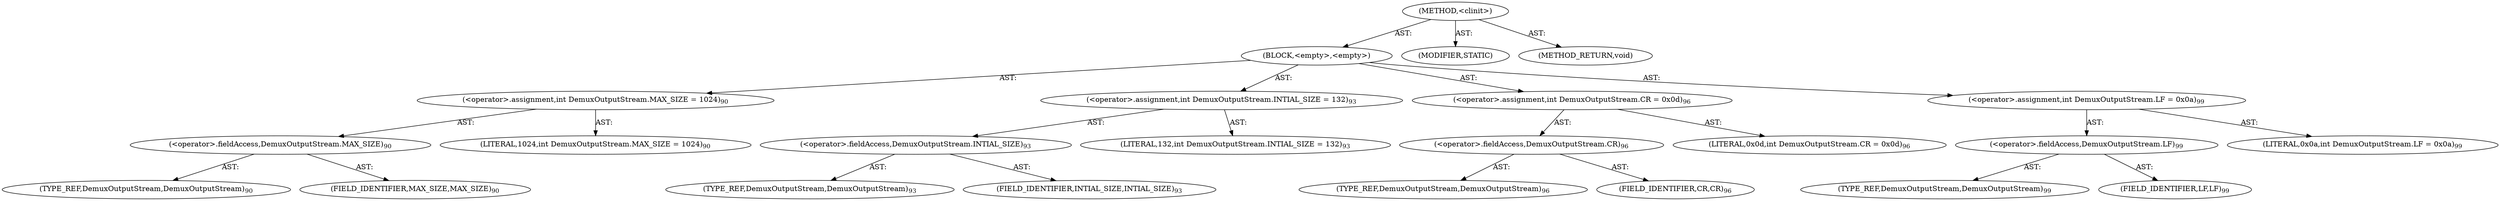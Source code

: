 digraph "&lt;clinit&gt;" {  
"111669149707" [label = <(METHOD,&lt;clinit&gt;)> ]
"25769803799" [label = <(BLOCK,&lt;empty&gt;,&lt;empty&gt;)> ]
"30064771205" [label = <(&lt;operator&gt;.assignment,int DemuxOutputStream.MAX_SIZE = 1024)<SUB>90</SUB>> ]
"30064771206" [label = <(&lt;operator&gt;.fieldAccess,DemuxOutputStream.MAX_SIZE)<SUB>90</SUB>> ]
"180388626441" [label = <(TYPE_REF,DemuxOutputStream,DemuxOutputStream)<SUB>90</SUB>> ]
"55834574886" [label = <(FIELD_IDENTIFIER,MAX_SIZE,MAX_SIZE)<SUB>90</SUB>> ]
"90194313227" [label = <(LITERAL,1024,int DemuxOutputStream.MAX_SIZE = 1024)<SUB>90</SUB>> ]
"30064771207" [label = <(&lt;operator&gt;.assignment,int DemuxOutputStream.INTIAL_SIZE = 132)<SUB>93</SUB>> ]
"30064771208" [label = <(&lt;operator&gt;.fieldAccess,DemuxOutputStream.INTIAL_SIZE)<SUB>93</SUB>> ]
"180388626442" [label = <(TYPE_REF,DemuxOutputStream,DemuxOutputStream)<SUB>93</SUB>> ]
"55834574887" [label = <(FIELD_IDENTIFIER,INTIAL_SIZE,INTIAL_SIZE)<SUB>93</SUB>> ]
"90194313228" [label = <(LITERAL,132,int DemuxOutputStream.INTIAL_SIZE = 132)<SUB>93</SUB>> ]
"30064771209" [label = <(&lt;operator&gt;.assignment,int DemuxOutputStream.CR = 0x0d)<SUB>96</SUB>> ]
"30064771210" [label = <(&lt;operator&gt;.fieldAccess,DemuxOutputStream.CR)<SUB>96</SUB>> ]
"180388626443" [label = <(TYPE_REF,DemuxOutputStream,DemuxOutputStream)<SUB>96</SUB>> ]
"55834574888" [label = <(FIELD_IDENTIFIER,CR,CR)<SUB>96</SUB>> ]
"90194313229" [label = <(LITERAL,0x0d,int DemuxOutputStream.CR = 0x0d)<SUB>96</SUB>> ]
"30064771211" [label = <(&lt;operator&gt;.assignment,int DemuxOutputStream.LF = 0x0a)<SUB>99</SUB>> ]
"30064771212" [label = <(&lt;operator&gt;.fieldAccess,DemuxOutputStream.LF)<SUB>99</SUB>> ]
"180388626444" [label = <(TYPE_REF,DemuxOutputStream,DemuxOutputStream)<SUB>99</SUB>> ]
"55834574889" [label = <(FIELD_IDENTIFIER,LF,LF)<SUB>99</SUB>> ]
"90194313230" [label = <(LITERAL,0x0a,int DemuxOutputStream.LF = 0x0a)<SUB>99</SUB>> ]
"133143986212" [label = <(MODIFIER,STATIC)> ]
"128849018891" [label = <(METHOD_RETURN,void)> ]
  "111669149707" -> "25769803799"  [ label = "AST: "] 
  "111669149707" -> "133143986212"  [ label = "AST: "] 
  "111669149707" -> "128849018891"  [ label = "AST: "] 
  "25769803799" -> "30064771205"  [ label = "AST: "] 
  "25769803799" -> "30064771207"  [ label = "AST: "] 
  "25769803799" -> "30064771209"  [ label = "AST: "] 
  "25769803799" -> "30064771211"  [ label = "AST: "] 
  "30064771205" -> "30064771206"  [ label = "AST: "] 
  "30064771205" -> "90194313227"  [ label = "AST: "] 
  "30064771206" -> "180388626441"  [ label = "AST: "] 
  "30064771206" -> "55834574886"  [ label = "AST: "] 
  "30064771207" -> "30064771208"  [ label = "AST: "] 
  "30064771207" -> "90194313228"  [ label = "AST: "] 
  "30064771208" -> "180388626442"  [ label = "AST: "] 
  "30064771208" -> "55834574887"  [ label = "AST: "] 
  "30064771209" -> "30064771210"  [ label = "AST: "] 
  "30064771209" -> "90194313229"  [ label = "AST: "] 
  "30064771210" -> "180388626443"  [ label = "AST: "] 
  "30064771210" -> "55834574888"  [ label = "AST: "] 
  "30064771211" -> "30064771212"  [ label = "AST: "] 
  "30064771211" -> "90194313230"  [ label = "AST: "] 
  "30064771212" -> "180388626444"  [ label = "AST: "] 
  "30064771212" -> "55834574889"  [ label = "AST: "] 
}
